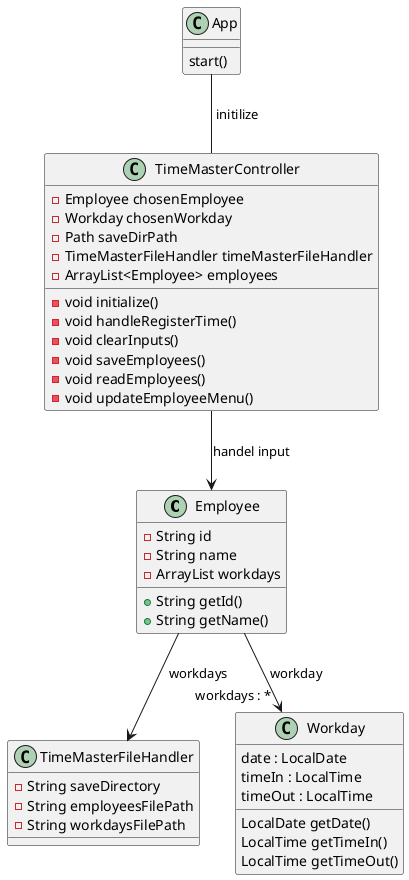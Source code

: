 @startuml Time Master 

class Employee{
    -String id 
    -String name
    -ArrayList workdays

    +String getId()
    +String getName()
}


class TimeMasterFileHandler{
    - String saveDirectory
    - String employeesFilePath
    - String workdaysFilePath
}

class Workday{
    date : LocalDate
    timeIn : LocalTime
    timeOut : LocalTime

    LocalDate getDate()
    LocalTime getTimeIn()
    LocalTime getTimeOut()

}

class App {
    start()
}

class TimeMasterController {
    - Employee chosenEmployee
    - Workday chosenWorkday
    - Path saveDirPath
    - TimeMasterFileHandler timeMasterFileHandler
    - ArrayList<Employee> employees

    - void initialize()
    - void handleRegisterTime()
    - void clearInputs()
    - void saveEmployees()
    - void readEmployees()
    - void updateEmployeeMenu()
}

Employee -->  "workdays : * " Workday : " workday"

Employee --> TimeMasterFileHandler :" workdays" 

App -- TimeMasterController : " initilize"

TimeMasterController --> Employee : handel input



@enduml